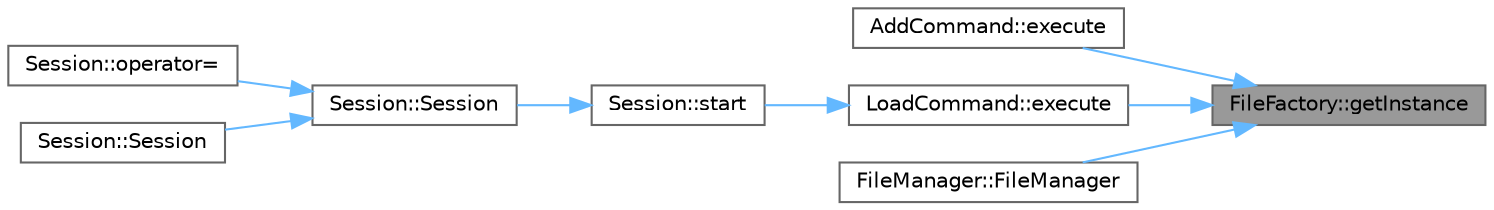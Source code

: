 digraph "FileFactory::getInstance"
{
 // INTERACTIVE_SVG=YES
 // LATEX_PDF_SIZE
  bgcolor="transparent";
  edge [fontname=Helvetica,fontsize=10,labelfontname=Helvetica,labelfontsize=10];
  node [fontname=Helvetica,fontsize=10,shape=box,height=0.2,width=0.4];
  rankdir="RL";
  Node1 [id="Node000001",label="FileFactory::getInstance",height=0.2,width=0.4,color="gray40", fillcolor="grey60", style="filled", fontcolor="black",tooltip="Returns the singleton instance of the FileFactory."];
  Node1 -> Node2 [id="edge1_Node000001_Node000002",dir="back",color="steelblue1",style="solid",tooltip=" "];
  Node2 [id="Node000002",label="AddCommand::execute",height=0.2,width=0.4,color="grey40", fillcolor="white", style="filled",URL="$class_add_command.html#a60679f4845fb9b1f3442707f7ffc0913",tooltip="Executes the command on a session using input stream."];
  Node1 -> Node3 [id="edge2_Node000001_Node000003",dir="back",color="steelblue1",style="solid",tooltip=" "];
  Node3 [id="Node000003",label="LoadCommand::execute",height=0.2,width=0.4,color="grey40", fillcolor="white", style="filled",URL="$class_load_command.html#a5681107c5a99e4be45b3f00425aabd95",tooltip="Executes the command on a session using input stream."];
  Node3 -> Node4 [id="edge3_Node000003_Node000004",dir="back",color="steelblue1",style="solid",tooltip=" "];
  Node4 [id="Node000004",label="Session::start",height=0.2,width=0.4,color="grey40", fillcolor="white", style="filled",URL="$class_session.html#a47baf956cead0046fcbac45c572c70d3",tooltip="Starts a new session."];
  Node4 -> Node5 [id="edge4_Node000004_Node000005",dir="back",color="steelblue1",style="solid",tooltip=" "];
  Node5 [id="Node000005",label="Session::Session",height=0.2,width=0.4,color="grey40", fillcolor="white", style="filled",URL="$class_session.html#ad92ef09b872c9227e38a6efdd4d8a837",tooltip="Constructs a new session."];
  Node5 -> Node6 [id="edge5_Node000005_Node000006",dir="back",color="steelblue1",style="solid",tooltip=" "];
  Node6 [id="Node000006",label="Session::operator=",height=0.2,width=0.4,color="grey40", fillcolor="white", style="filled",URL="$class_session.html#a9b9df432bb38141e8b3c273a98ebfc44",tooltip=" "];
  Node5 -> Node7 [id="edge6_Node000005_Node000007",dir="back",color="steelblue1",style="solid",tooltip=" "];
  Node7 [id="Node000007",label="Session::Session",height=0.2,width=0.4,color="grey40", fillcolor="white", style="filled",URL="$class_session.html#ae7feb48f68be002e288bbab74b63afdb",tooltip="Sessions are not copyable."];
  Node1 -> Node8 [id="edge7_Node000001_Node000008",dir="back",color="steelblue1",style="solid",tooltip=" "];
  Node8 [id="Node000008",label="FileManager::FileManager",height=0.2,width=0.4,color="grey40", fillcolor="white", style="filled",URL="$class_file_manager.html#a8afd512c06be9daf140cc19d71f9b391",tooltip=" "];
}
